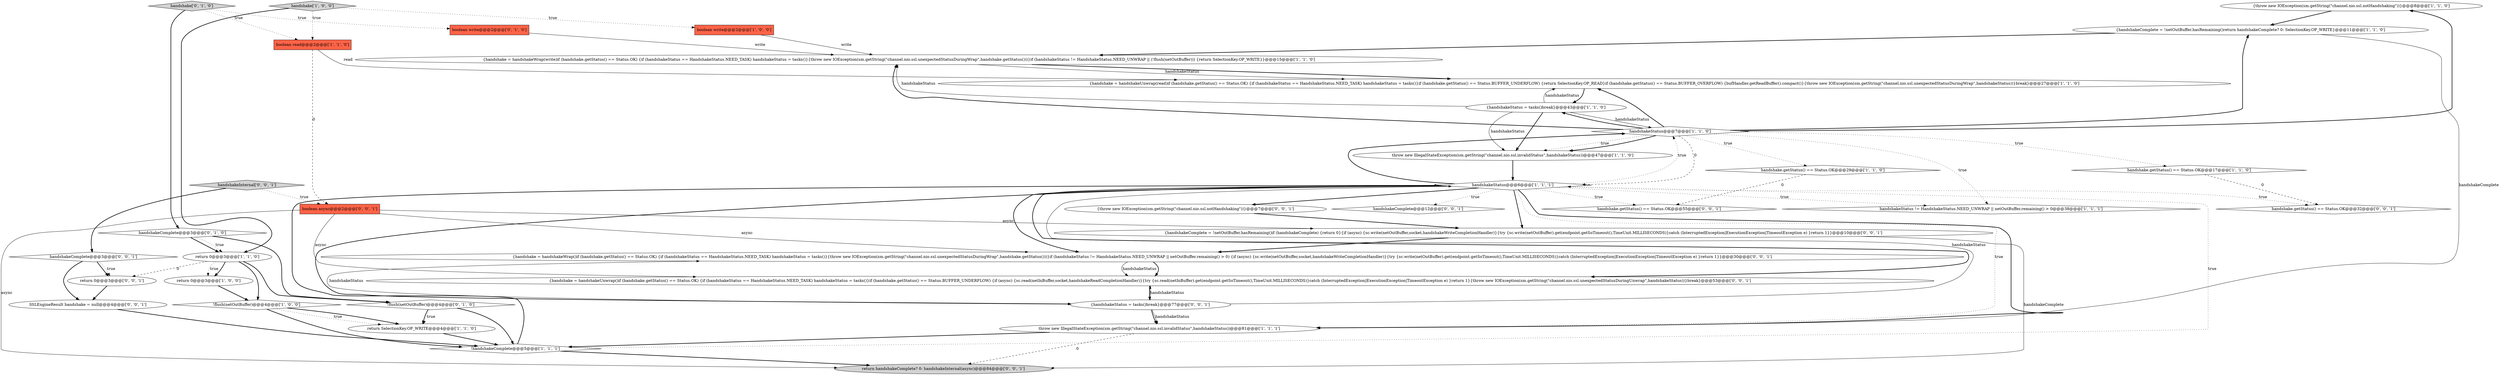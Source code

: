 digraph {
17 [style = filled, label = "{throw new IOException(sm.getString(\"channel.nio.ssl.notHandshaking\"))}@@@8@@@['1', '1', '0']", fillcolor = white, shape = ellipse image = "AAA0AAABBB1BBB"];
7 [style = filled, label = "{handshake = handshakeWrap(write)if (handshake.getStatus() == Status.OK) {if (handshakeStatus == HandshakeStatus.NEED_TASK) handshakeStatus = tasks()}{throw new IOException(sm.getString(\"channel.nio.ssl.unexpectedStatusDuringWrap\",handshake.getStatus()))}if (handshakeStatus != HandshakeStatus.NEED_UNWRAP || (!flush(netOutBuffer))) {return SelectionKey.OP_WRITE}}@@@15@@@['1', '1', '0']", fillcolor = white, shape = ellipse image = "AAA0AAABBB1BBB"];
3 [style = filled, label = "boolean write@@@2@@@['1', '0', '0']", fillcolor = tomato, shape = box image = "AAA0AAABBB1BBB"];
35 [style = filled, label = "handshake.getStatus() == Status.OK@@@32@@@['0', '0', '1']", fillcolor = white, shape = diamond image = "AAA0AAABBB3BBB"];
30 [style = filled, label = "SSLEngineResult handshake = null@@@4@@@['0', '0', '1']", fillcolor = white, shape = ellipse image = "AAA0AAABBB3BBB"];
26 [style = filled, label = "{throw new IOException(sm.getString(\"channel.nio.ssl.notHandshaking\"))}@@@7@@@['0', '0', '1']", fillcolor = white, shape = ellipse image = "AAA0AAABBB3BBB"];
10 [style = filled, label = "throw new IllegalStateException(sm.getString(\"channel.nio.ssl.invalidStatus\",handshakeStatus))@@@47@@@['1', '1', '0']", fillcolor = white, shape = ellipse image = "AAA0AAABBB1BBB"];
18 [style = filled, label = "{handshakeComplete = !netOutBuffer.hasRemaining()return handshakeComplete? 0: SelectionKey.OP_WRITE}@@@11@@@['1', '1', '0']", fillcolor = white, shape = ellipse image = "AAA0AAABBB1BBB"];
29 [style = filled, label = "return 0@@@3@@@['0', '0', '1']", fillcolor = white, shape = ellipse image = "AAA0AAABBB3BBB"];
31 [style = filled, label = "{handshakeStatus = tasks()break}@@@77@@@['0', '0', '1']", fillcolor = white, shape = ellipse image = "AAA0AAABBB3BBB"];
34 [style = filled, label = "return handshakeComplete? 0: handshakeInternal(async)@@@84@@@['0', '0', '1']", fillcolor = lightgray, shape = ellipse image = "AAA0AAABBB3BBB"];
9 [style = filled, label = "boolean read@@@2@@@['1', '1', '0']", fillcolor = tomato, shape = box image = "AAA0AAABBB1BBB"];
5 [style = filled, label = "handshake['1', '0', '0']", fillcolor = lightgray, shape = diamond image = "AAA0AAABBB1BBB"];
8 [style = filled, label = "handshake.getStatus() == Status.OK@@@17@@@['1', '1', '0']", fillcolor = white, shape = diamond image = "AAA0AAABBB1BBB"];
23 [style = filled, label = "handshakeComplete@@@3@@@['0', '1', '0']", fillcolor = white, shape = diamond image = "AAA0AAABBB2BBB"];
0 [style = filled, label = "throw new IllegalStateException(sm.getString(\"channel.nio.ssl.invalidStatus\",handshakeStatus))@@@81@@@['1', '1', '1']", fillcolor = white, shape = ellipse image = "AAA0AAABBB1BBB"];
12 [style = filled, label = "return SelectionKey.OP_WRITE@@@4@@@['1', '1', '0']", fillcolor = white, shape = ellipse image = "AAA0AAABBB1BBB"];
16 [style = filled, label = "handshake.getStatus() == Status.OK@@@29@@@['1', '1', '0']", fillcolor = white, shape = diamond image = "AAA0AAABBB1BBB"];
21 [style = filled, label = "boolean write@@@2@@@['0', '1', '0']", fillcolor = tomato, shape = box image = "AAA0AAABBB2BBB"];
14 [style = filled, label = "return 0@@@3@@@['1', '0', '0']", fillcolor = white, shape = ellipse image = "AAA0AAABBB1BBB"];
36 [style = filled, label = "handshake.getStatus() == Status.OK@@@55@@@['0', '0', '1']", fillcolor = white, shape = diamond image = "AAA0AAABBB3BBB"];
2 [style = filled, label = "{handshake = handshakeUnwrap(read)if (handshake.getStatus() == Status.OK) {if (handshakeStatus == HandshakeStatus.NEED_TASK) handshakeStatus = tasks()}if (handshake.getStatus() == Status.BUFFER_UNDERFLOW) {return SelectionKey.OP_READ}if (handshake.getStatus() == Status.BUFFER_OVERFLOW) {bufHandler.getReadBuffer().compact()}{throw new IOException(sm.getString(\"channel.nio.ssl.unexpectedStatusDuringWrap\",handshakeStatus))}break}@@@27@@@['1', '1', '0']", fillcolor = white, shape = ellipse image = "AAA0AAABBB1BBB"];
19 [style = filled, label = "!handshakeComplete@@@5@@@['1', '1', '1']", fillcolor = white, shape = diamond image = "AAA0AAABBB1BBB"];
1 [style = filled, label = "!flush(netOutBuffer)@@@4@@@['1', '0', '0']", fillcolor = white, shape = diamond image = "AAA0AAABBB1BBB"];
11 [style = filled, label = "handshakeStatus != HandshakeStatus.NEED_UNWRAP || netOutBuffer.remaining() > 0@@@38@@@['1', '1', '1']", fillcolor = white, shape = diamond image = "AAA0AAABBB1BBB"];
20 [style = filled, label = "handshake['0', '1', '0']", fillcolor = lightgray, shape = diamond image = "AAA0AAABBB2BBB"];
22 [style = filled, label = "!flush(netOutBuffer)@@@4@@@['0', '1', '0']", fillcolor = white, shape = diamond image = "AAA0AAABBB2BBB"];
37 [style = filled, label = "{handshake = handshakeUnwrap()if (handshake.getStatus() == Status.OK) {if (handshakeStatus == HandshakeStatus.NEED_TASK) handshakeStatus = tasks()}if (handshake.getStatus() == Status.BUFFER_UNDERFLOW) {if (async) {sc.read(netInBuffer,socket,handshakeReadCompletionHandler)}{try {sc.read(netInBuffer).get(endpoint.getSoTimeout(),TimeUnit.MILLISECONDS)}catch (InterruptedException|ExecutionException|TimeoutException e) }return 1}{throw new IOException(sm.getString(\"channel.nio.ssl.unexpectedStatusDuringUnwrap\",handshakeStatus))}break}@@@53@@@['0', '0', '1']", fillcolor = white, shape = ellipse image = "AAA0AAABBB3BBB"];
32 [style = filled, label = "handshakeInternal['0', '0', '1']", fillcolor = lightgray, shape = diamond image = "AAA0AAABBB3BBB"];
13 [style = filled, label = "{handshakeStatus = tasks()break}@@@43@@@['1', '1', '0']", fillcolor = white, shape = ellipse image = "AAA0AAABBB1BBB"];
25 [style = filled, label = "{handshake = handshakeWrap()if (handshake.getStatus() == Status.OK) {if (handshakeStatus == HandshakeStatus.NEED_TASK) handshakeStatus = tasks()}{throw new IOException(sm.getString(\"channel.nio.ssl.unexpectedStatusDuringWrap\",handshake.getStatus()))}if (handshakeStatus != HandshakeStatus.NEED_UNWRAP || netOutBuffer.remaining() > 0) {if (async) {sc.write(netOutBuffer,socket,handshakeWriteCompletionHandler)}{try {sc.write(netOutBuffer).get(endpoint.getSoTimeout(),TimeUnit.MILLISECONDS)}catch (InterruptedException|ExecutionException|TimeoutException e) }return 1}}@@@30@@@['0', '0', '1']", fillcolor = white, shape = ellipse image = "AAA0AAABBB3BBB"];
33 [style = filled, label = "{handshakeComplete = !netOutBuffer.hasRemaining()if (handshakeComplete) {return 0}{if (async) {sc.write(netOutBuffer,socket,handshakeWriteCompletionHandler)}{try {sc.write(netOutBuffer).get(endpoint.getSoTimeout(),TimeUnit.MILLISECONDS)}catch (InterruptedException|ExecutionException|TimeoutException e) }return 1}}@@@10@@@['0', '0', '1']", fillcolor = white, shape = ellipse image = "AAA0AAABBB3BBB"];
27 [style = filled, label = "handshakeComplete@@@12@@@['0', '0', '1']", fillcolor = white, shape = diamond image = "AAA0AAABBB3BBB"];
15 [style = filled, label = "return 0@@@3@@@['1', '1', '0']", fillcolor = white, shape = ellipse image = "AAA0AAABBB1BBB"];
6 [style = filled, label = "handshakeStatus@@@7@@@['1', '1', '0']", fillcolor = white, shape = diamond image = "AAA0AAABBB1BBB"];
24 [style = filled, label = "boolean async@@@2@@@['0', '0', '1']", fillcolor = tomato, shape = box image = "AAA0AAABBB3BBB"];
28 [style = filled, label = "handshakeComplete@@@3@@@['0', '0', '1']", fillcolor = white, shape = diamond image = "AAA0AAABBB3BBB"];
4 [style = filled, label = "handshakeStatus@@@6@@@['1', '1', '1']", fillcolor = white, shape = diamond image = "AAA0AAABBB1BBB"];
23->22 [style = bold, label=""];
4->6 [style = bold, label=""];
6->16 [style = dotted, label="true"];
20->23 [style = bold, label=""];
15->1 [style = bold, label=""];
4->26 [style = bold, label=""];
20->21 [style = dotted, label="true"];
33->34 [style = solid, label="handshakeComplete"];
5->3 [style = dotted, label="true"];
15->22 [style = bold, label=""];
4->0 [style = dotted, label="true"];
6->2 [style = bold, label=""];
6->10 [style = dotted, label="true"];
3->7 [style = solid, label="write"];
32->28 [style = bold, label=""];
4->27 [style = dotted, label="true"];
13->10 [style = bold, label=""];
25->37 [style = bold, label=""];
9->24 [style = dashed, label="0"];
28->29 [style = bold, label=""];
6->11 [style = dotted, label="true"];
24->37 [style = solid, label="async"];
28->30 [style = bold, label=""];
13->10 [style = solid, label="handshakeStatus"];
9->2 [style = solid, label="read"];
37->31 [style = bold, label=""];
5->9 [style = dotted, label="true"];
24->33 [style = solid, label="async"];
1->12 [style = bold, label=""];
13->7 [style = solid, label="handshakeStatus"];
0->19 [style = bold, label=""];
6->4 [style = dashed, label="0"];
32->24 [style = dotted, label="true"];
31->25 [style = solid, label="handshakeStatus"];
10->4 [style = bold, label=""];
12->19 [style = bold, label=""];
16->36 [style = dashed, label="0"];
4->31 [style = bold, label=""];
31->4 [style = solid, label="handshakeStatus"];
25->37 [style = solid, label="handshakeStatus"];
28->29 [style = dotted, label="true"];
8->35 [style = dashed, label="0"];
7->2 [style = bold, label=""];
22->19 [style = bold, label=""];
6->18 [style = bold, label=""];
23->15 [style = bold, label=""];
4->25 [style = bold, label=""];
2->13 [style = bold, label=""];
21->7 [style = solid, label="write"];
4->11 [style = dotted, label="true"];
23->15 [style = dotted, label="true"];
4->36 [style = dotted, label="true"];
26->33 [style = bold, label=""];
19->34 [style = bold, label=""];
6->8 [style = dotted, label="true"];
13->2 [style = solid, label="handshakeStatus"];
15->14 [style = bold, label=""];
13->6 [style = solid, label="handshakeStatus"];
4->33 [style = bold, label=""];
1->12 [style = dotted, label="true"];
19->4 [style = bold, label=""];
22->12 [style = dotted, label="true"];
15->14 [style = dotted, label="true"];
22->12 [style = bold, label=""];
18->7 [style = bold, label=""];
29->30 [style = bold, label=""];
7->2 [style = solid, label="handshakeStatus"];
24->25 [style = solid, label="async"];
18->0 [style = solid, label="handshakeComplete"];
6->13 [style = bold, label=""];
6->17 [style = bold, label=""];
4->37 [style = bold, label=""];
19->4 [style = dotted, label="true"];
14->1 [style = bold, label=""];
6->10 [style = bold, label=""];
0->34 [style = dashed, label="0"];
31->0 [style = solid, label="handshakeStatus"];
31->37 [style = solid, label="handshakeStatus"];
4->35 [style = dotted, label="true"];
15->29 [style = dashed, label="0"];
1->19 [style = bold, label=""];
24->34 [style = solid, label="async"];
20->9 [style = dotted, label="true"];
6->7 [style = bold, label=""];
4->6 [style = dotted, label="true"];
33->25 [style = bold, label=""];
30->19 [style = bold, label=""];
4->0 [style = bold, label=""];
5->15 [style = bold, label=""];
31->0 [style = bold, label=""];
17->18 [style = bold, label=""];
}
